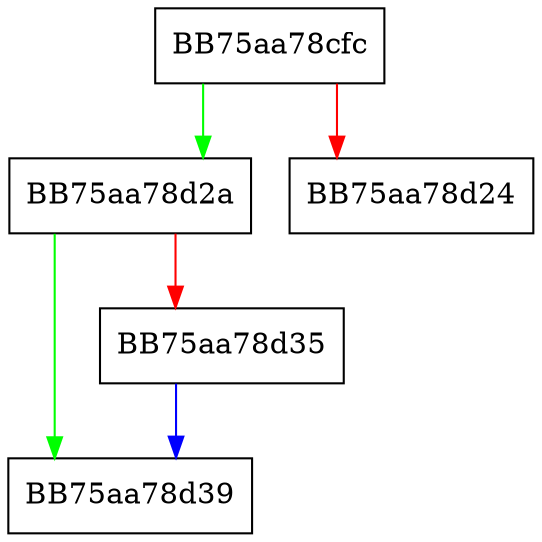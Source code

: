 digraph SetOutputAttributes_Ioav {
  node [shape="box"];
  graph [splines=ortho];
  BB75aa78cfc -> BB75aa78d2a [color="green"];
  BB75aa78cfc -> BB75aa78d24 [color="red"];
  BB75aa78d2a -> BB75aa78d39 [color="green"];
  BB75aa78d2a -> BB75aa78d35 [color="red"];
  BB75aa78d35 -> BB75aa78d39 [color="blue"];
}